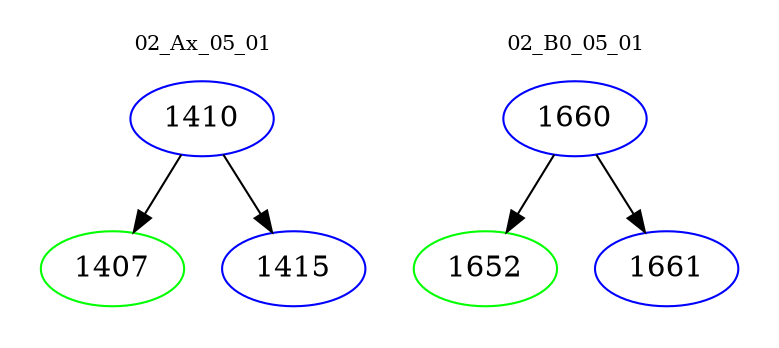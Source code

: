 digraph{
subgraph cluster_0 {
color = white
label = "02_Ax_05_01";
fontsize=10;
T0_1410 [label="1410", color="blue"]
T0_1410 -> T0_1407 [color="black"]
T0_1407 [label="1407", color="green"]
T0_1410 -> T0_1415 [color="black"]
T0_1415 [label="1415", color="blue"]
}
subgraph cluster_1 {
color = white
label = "02_B0_05_01";
fontsize=10;
T1_1660 [label="1660", color="blue"]
T1_1660 -> T1_1652 [color="black"]
T1_1652 [label="1652", color="green"]
T1_1660 -> T1_1661 [color="black"]
T1_1661 [label="1661", color="blue"]
}
}
